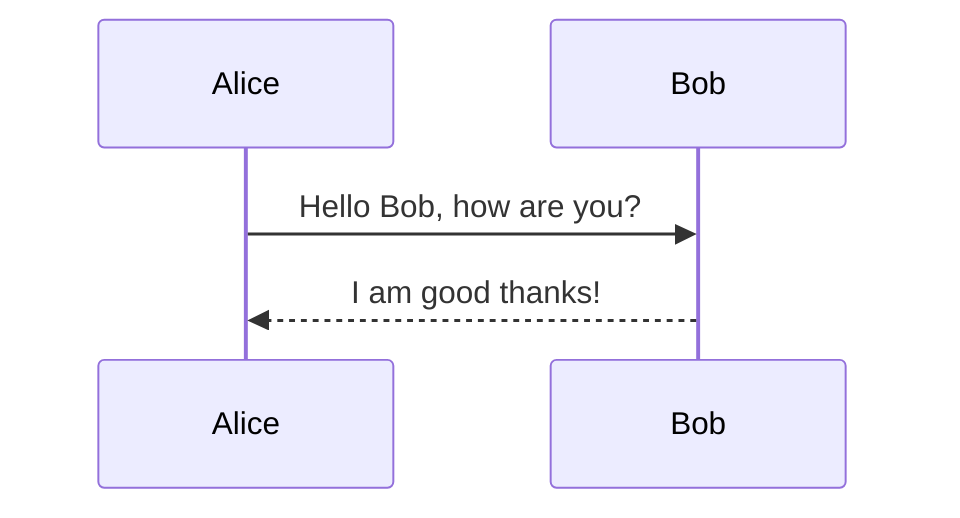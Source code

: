 sequenceDiagram
    participant Alice
    participant Bob
    Alice->>Bob: Hello Bob, how are you?
    Bob-->>Alice: I am good thanks!